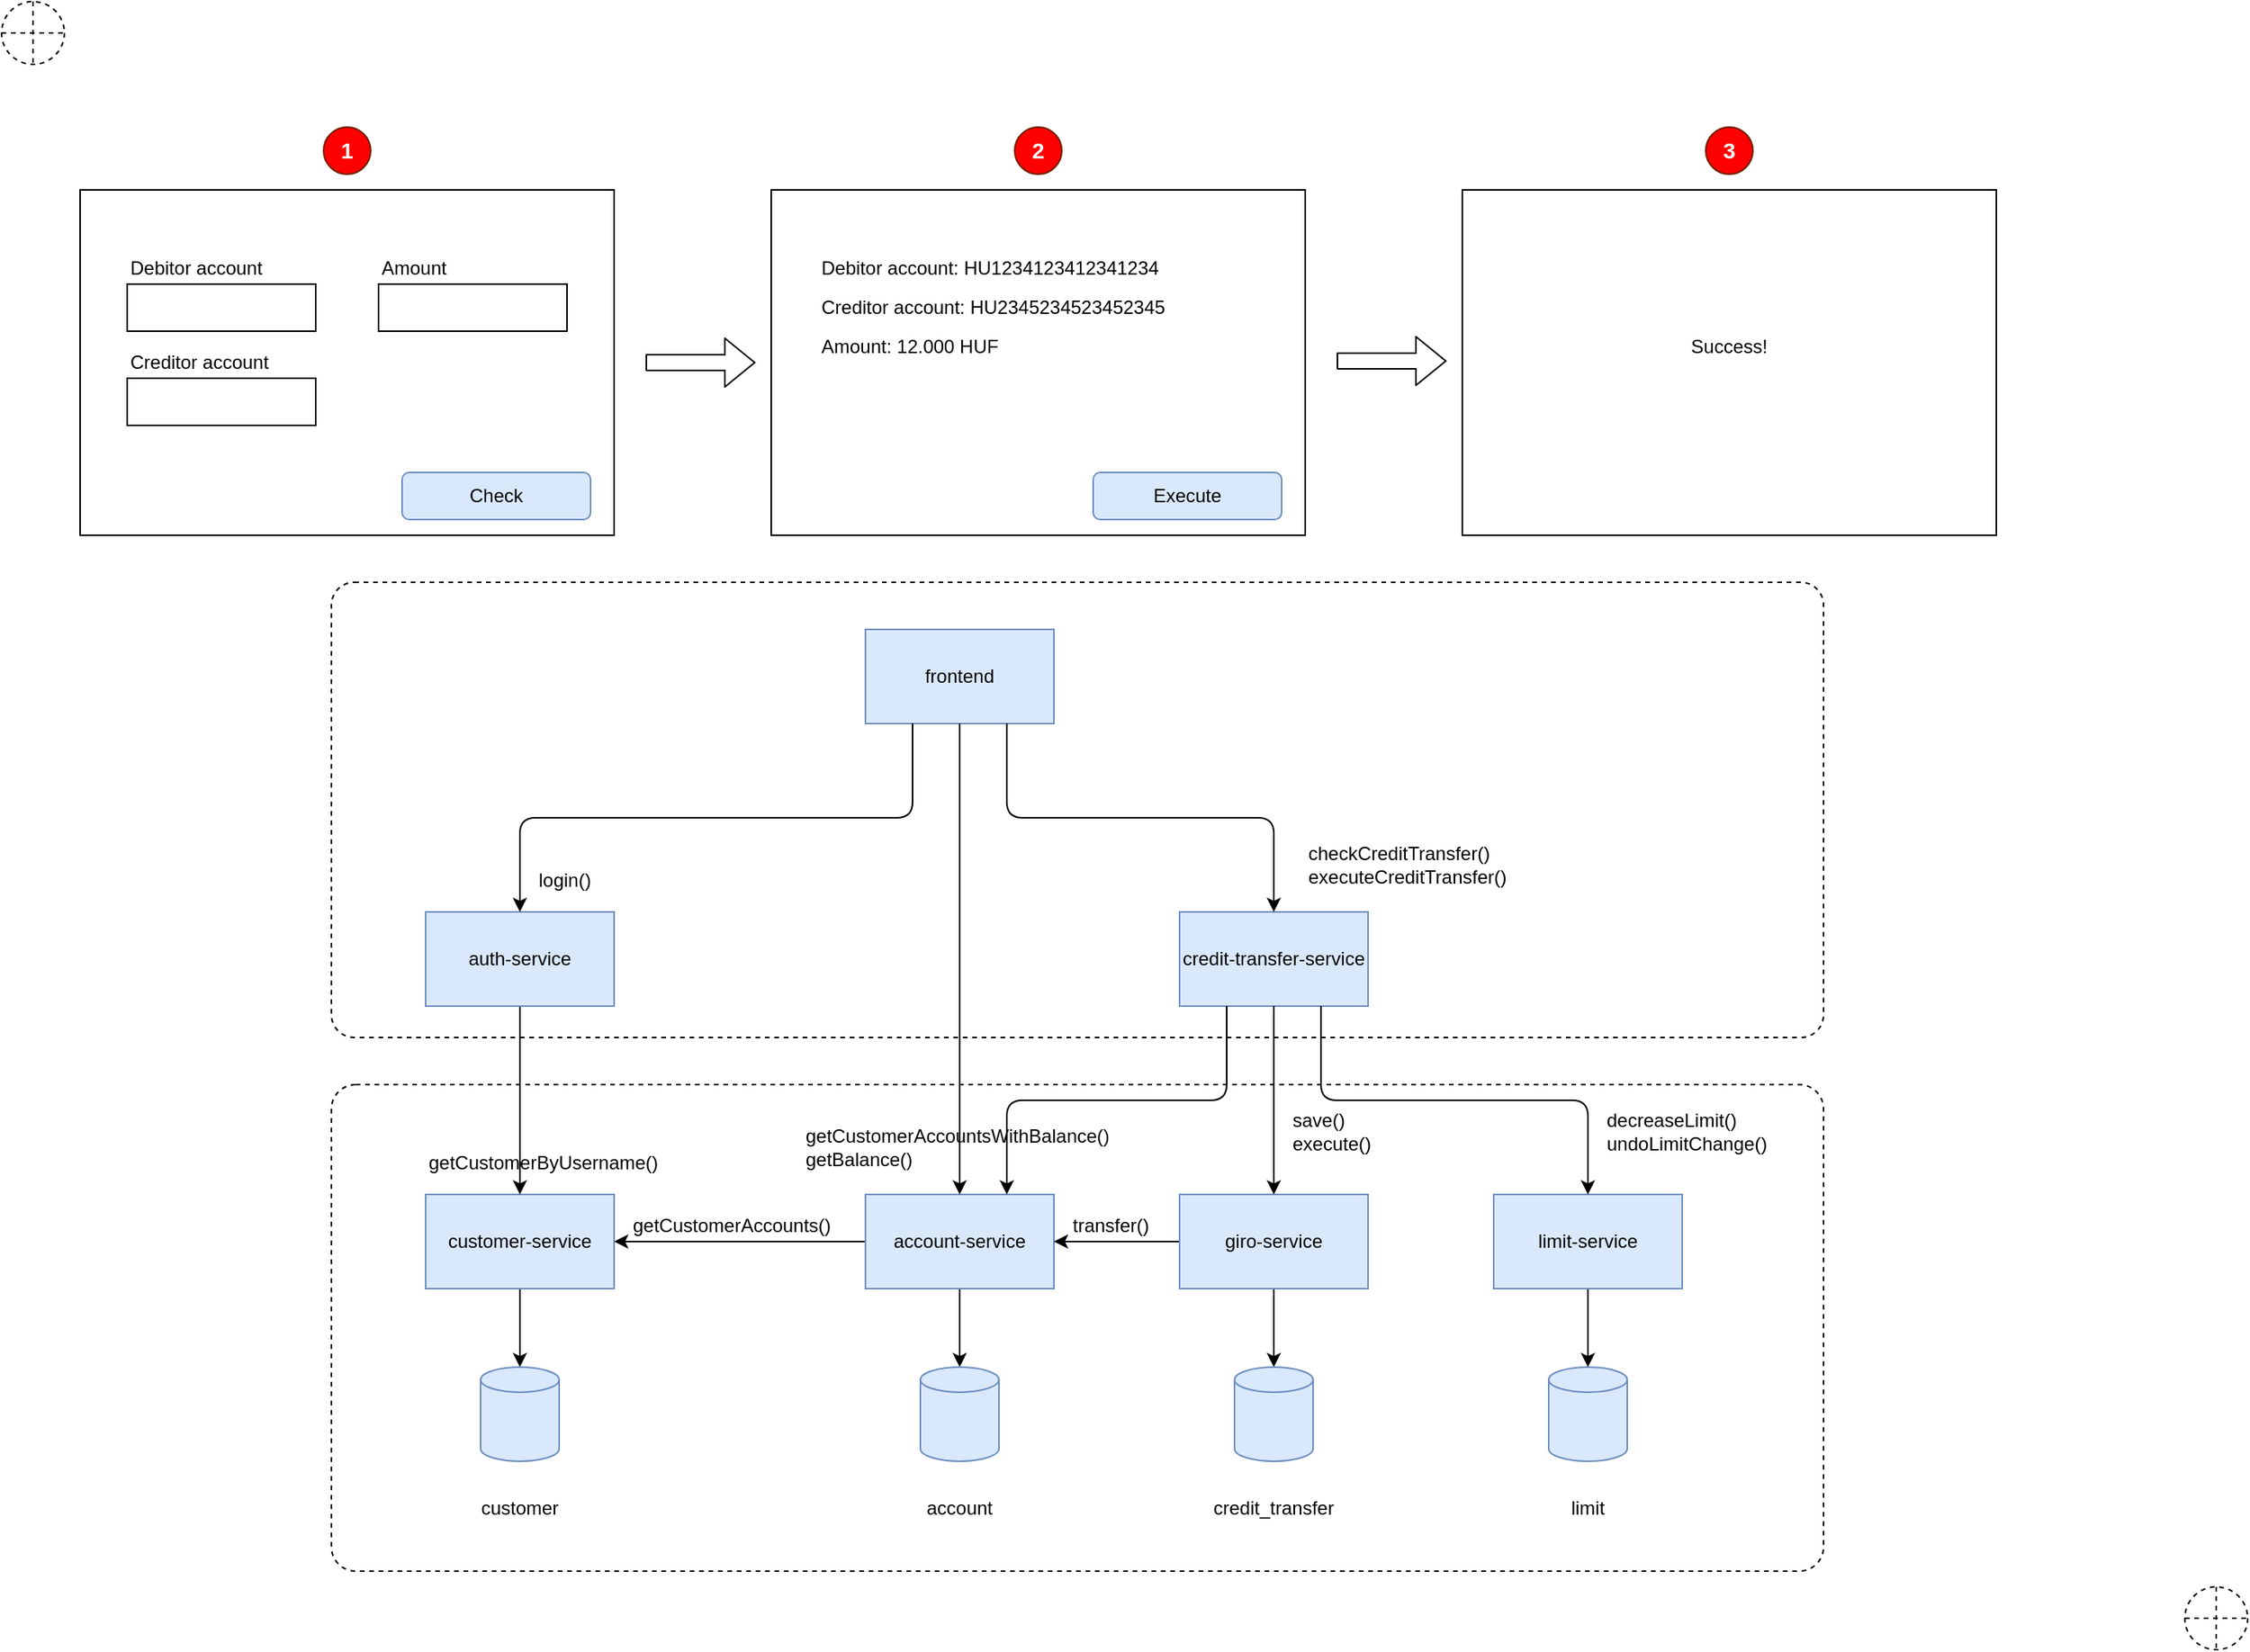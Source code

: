 <mxfile version="14.5.1" type="device"><diagram id="xdd10T6RpdFoeiyPvsSJ" name="Page-1"><mxGraphModel dx="2462" dy="1982" grid="1" gridSize="10" guides="1" tooltips="1" connect="1" arrows="1" fold="1" page="0" pageScale="1" pageWidth="850" pageHeight="1100" math="0" shadow="0"><root><mxCell id="0"/><mxCell id="1" parent="0"/><mxCell id="s3pFRXQZpqrqa6L_NR_B-72" value="" style="rounded=1;whiteSpace=wrap;html=1;fontSize=14;align=center;fillColor=none;arcSize=5;dashed=1;" parent="1" vertex="1"><mxGeometry x="-150" y="250" width="950" height="310" as="geometry"/></mxCell><mxCell id="s3pFRXQZpqrqa6L_NR_B-73" value="" style="rounded=1;whiteSpace=wrap;html=1;fontSize=14;align=center;fillColor=none;arcSize=5;dashed=1;" parent="1" vertex="1"><mxGeometry x="-150" y="-70" width="950" height="290" as="geometry"/></mxCell><mxCell id="s3pFRXQZpqrqa6L_NR_B-4" value="" style="edgeStyle=orthogonalEdgeStyle;rounded=0;orthogonalLoop=1;jettySize=auto;html=1;" parent="1" source="s3pFRXQZpqrqa6L_NR_B-1" target="s3pFRXQZpqrqa6L_NR_B-3" edge="1"><mxGeometry relative="1" as="geometry"/></mxCell><mxCell id="s3pFRXQZpqrqa6L_NR_B-13" value="" style="edgeStyle=orthogonalEdgeStyle;rounded=0;orthogonalLoop=1;jettySize=auto;html=1;" parent="1" source="s3pFRXQZpqrqa6L_NR_B-1" target="s3pFRXQZpqrqa6L_NR_B-7" edge="1"><mxGeometry relative="1" as="geometry"/></mxCell><mxCell id="s3pFRXQZpqrqa6L_NR_B-1" value="account-service" style="rounded=0;whiteSpace=wrap;html=1;fillColor=#dae8fc;strokeColor=#6c8ebf;" parent="1" vertex="1"><mxGeometry x="190" y="320" width="120" height="60" as="geometry"/></mxCell><mxCell id="s3pFRXQZpqrqa6L_NR_B-6" value="" style="edgeStyle=orthogonalEdgeStyle;rounded=0;orthogonalLoop=1;jettySize=auto;html=1;" parent="1" source="s3pFRXQZpqrqa6L_NR_B-2" target="s3pFRXQZpqrqa6L_NR_B-5" edge="1"><mxGeometry relative="1" as="geometry"/></mxCell><mxCell id="uiz0Tm12dUgs9NRHRiYQ-3" value="" style="edgeStyle=none;rounded=1;orthogonalLoop=1;jettySize=auto;html=1;" edge="1" parent="1" source="s3pFRXQZpqrqa6L_NR_B-2" target="s3pFRXQZpqrqa6L_NR_B-1"><mxGeometry relative="1" as="geometry"/></mxCell><mxCell id="s3pFRXQZpqrqa6L_NR_B-2" value="giro-service" style="rounded=0;whiteSpace=wrap;html=1;fillColor=#dae8fc;strokeColor=#6c8ebf;" parent="1" vertex="1"><mxGeometry x="390" y="320" width="120" height="60" as="geometry"/></mxCell><mxCell id="s3pFRXQZpqrqa6L_NR_B-3" value="" style="shape=cylinder3;whiteSpace=wrap;html=1;boundedLbl=1;backgroundOutline=1;size=8;fillColor=#dae8fc;strokeColor=#6c8ebf;" parent="1" vertex="1"><mxGeometry x="225" y="430" width="50" height="60" as="geometry"/></mxCell><mxCell id="s3pFRXQZpqrqa6L_NR_B-5" value="" style="shape=cylinder3;whiteSpace=wrap;html=1;boundedLbl=1;backgroundOutline=1;size=8;fillColor=#dae8fc;strokeColor=#6c8ebf;" parent="1" vertex="1"><mxGeometry x="425" y="430" width="50" height="60" as="geometry"/></mxCell><mxCell id="s3pFRXQZpqrqa6L_NR_B-9" value="" style="edgeStyle=orthogonalEdgeStyle;rounded=0;orthogonalLoop=1;jettySize=auto;html=1;exitX=0.5;exitY=1;exitDx=0;exitDy=0;" parent="1" source="s3pFRXQZpqrqa6L_NR_B-7" edge="1"><mxGeometry relative="1" as="geometry"><mxPoint x="-30" y="430" as="targetPoint"/></mxGeometry></mxCell><mxCell id="s3pFRXQZpqrqa6L_NR_B-7" value="customer-service" style="rounded=0;whiteSpace=wrap;html=1;fillColor=#dae8fc;strokeColor=#6c8ebf;" parent="1" vertex="1"><mxGeometry x="-90" y="320" width="120" height="60" as="geometry"/></mxCell><mxCell id="s3pFRXQZpqrqa6L_NR_B-10" value="credit-transfer-service" style="rounded=0;whiteSpace=wrap;html=1;fillColor=#dae8fc;strokeColor=#6c8ebf;" parent="1" vertex="1"><mxGeometry x="390" y="140" width="120" height="60" as="geometry"/></mxCell><mxCell id="s3pFRXQZpqrqa6L_NR_B-11" value="frontend" style="rounded=0;whiteSpace=wrap;html=1;fillColor=#dae8fc;strokeColor=#6c8ebf;" parent="1" vertex="1"><mxGeometry x="190" y="-40" width="120" height="60" as="geometry"/></mxCell><mxCell id="s3pFRXQZpqrqa6L_NR_B-12" value="" style="endArrow=classic;html=1;exitX=0.5;exitY=1;exitDx=0;exitDy=0;" parent="1" source="s3pFRXQZpqrqa6L_NR_B-11" target="s3pFRXQZpqrqa6L_NR_B-1" edge="1"><mxGeometry width="50" height="50" relative="1" as="geometry"><mxPoint x="120" y="140" as="sourcePoint"/><mxPoint x="170" y="90" as="targetPoint"/></mxGeometry></mxCell><mxCell id="s3pFRXQZpqrqa6L_NR_B-14" value="getCustomerAccountsWithBalance()&lt;br&gt;getBalance()" style="text;html=1;strokeColor=none;fillColor=none;align=left;verticalAlign=middle;whiteSpace=wrap;rounded=0;" parent="1" vertex="1"><mxGeometry x="150" y="270" width="220" height="40" as="geometry"/></mxCell><mxCell id="s3pFRXQZpqrqa6L_NR_B-15" value="account" style="text;html=1;strokeColor=none;fillColor=none;align=center;verticalAlign=middle;whiteSpace=wrap;rounded=0;" parent="1" vertex="1"><mxGeometry x="210" y="510" width="80" height="20" as="geometry"/></mxCell><mxCell id="s3pFRXQZpqrqa6L_NR_B-17" value="credit_transfer" style="text;html=1;strokeColor=none;fillColor=none;align=center;verticalAlign=middle;whiteSpace=wrap;rounded=0;" parent="1" vertex="1"><mxGeometry x="410" y="510" width="80" height="20" as="geometry"/></mxCell><mxCell id="s3pFRXQZpqrqa6L_NR_B-18" value="getCustomerAccounts()" style="text;html=1;strokeColor=none;fillColor=none;align=left;verticalAlign=middle;whiteSpace=wrap;rounded=0;" parent="1" vertex="1"><mxGeometry x="40" y="330" width="140" height="20" as="geometry"/></mxCell><mxCell id="s3pFRXQZpqrqa6L_NR_B-19" value="" style="endArrow=classic;html=1;exitX=0.75;exitY=1;exitDx=0;exitDy=0;entryX=0.5;entryY=0;entryDx=0;entryDy=0;edgeStyle=orthogonalEdgeStyle;" parent="1" source="s3pFRXQZpqrqa6L_NR_B-11" target="s3pFRXQZpqrqa6L_NR_B-10" edge="1"><mxGeometry width="50" height="50" relative="1" as="geometry"><mxPoint x="490" y="40" as="sourcePoint"/><mxPoint x="540" y="-10" as="targetPoint"/></mxGeometry></mxCell><mxCell id="s3pFRXQZpqrqa6L_NR_B-20" value="checkCreditTransfer()&lt;br&gt;executeCreditTransfer()" style="text;html=1;strokeColor=none;fillColor=none;align=left;verticalAlign=middle;whiteSpace=wrap;rounded=0;" parent="1" vertex="1"><mxGeometry x="470" y="90" width="160" height="40" as="geometry"/></mxCell><mxCell id="s3pFRXQZpqrqa6L_NR_B-22" value="" style="shape=cylinder3;whiteSpace=wrap;html=1;boundedLbl=1;backgroundOutline=1;size=8;fillColor=#dae8fc;strokeColor=#6c8ebf;" parent="1" vertex="1"><mxGeometry x="625" y="430" width="50" height="60" as="geometry"/></mxCell><mxCell id="s3pFRXQZpqrqa6L_NR_B-23" value="limit" style="text;html=1;strokeColor=none;fillColor=none;align=center;verticalAlign=middle;whiteSpace=wrap;rounded=0;" parent="1" vertex="1"><mxGeometry x="610" y="510" width="80" height="20" as="geometry"/></mxCell><mxCell id="s3pFRXQZpqrqa6L_NR_B-26" value="" style="edgeStyle=orthogonalEdgeStyle;rounded=0;orthogonalLoop=1;jettySize=auto;html=1;" parent="1" source="s3pFRXQZpqrqa6L_NR_B-25" target="s3pFRXQZpqrqa6L_NR_B-22" edge="1"><mxGeometry relative="1" as="geometry"/></mxCell><mxCell id="s3pFRXQZpqrqa6L_NR_B-25" value="limit-service" style="rounded=0;whiteSpace=wrap;html=1;fillColor=#dae8fc;strokeColor=#6c8ebf;" parent="1" vertex="1"><mxGeometry x="590" y="320" width="120" height="60" as="geometry"/></mxCell><mxCell id="s3pFRXQZpqrqa6L_NR_B-27" value="" style="endArrow=classic;html=1;exitX=0.5;exitY=1;exitDx=0;exitDy=0;" parent="1" source="s3pFRXQZpqrqa6L_NR_B-10" target="s3pFRXQZpqrqa6L_NR_B-2" edge="1"><mxGeometry width="50" height="50" relative="1" as="geometry"><mxPoint x="660" y="220" as="sourcePoint"/><mxPoint x="710" y="170" as="targetPoint"/></mxGeometry></mxCell><mxCell id="s3pFRXQZpqrqa6L_NR_B-29" value="" style="endArrow=classic;html=1;exitX=0.25;exitY=1;exitDx=0;exitDy=0;entryX=0.75;entryY=0;entryDx=0;entryDy=0;edgeStyle=orthogonalEdgeStyle;" parent="1" source="s3pFRXQZpqrqa6L_NR_B-10" target="s3pFRXQZpqrqa6L_NR_B-1" edge="1"><mxGeometry width="50" height="50" relative="1" as="geometry"><mxPoint x="650" y="130" as="sourcePoint"/><mxPoint x="700" y="80" as="targetPoint"/></mxGeometry></mxCell><mxCell id="s3pFRXQZpqrqa6L_NR_B-30" value="save()&lt;br&gt;execute()" style="text;html=1;strokeColor=none;fillColor=none;align=left;verticalAlign=middle;whiteSpace=wrap;rounded=0;" parent="1" vertex="1"><mxGeometry x="460" y="260" width="70" height="40" as="geometry"/></mxCell><mxCell id="s3pFRXQZpqrqa6L_NR_B-33" value="" style="endArrow=classic;html=1;exitX=0.75;exitY=1;exitDx=0;exitDy=0;entryX=0.5;entryY=0;entryDx=0;entryDy=0;edgeStyle=orthogonalEdgeStyle;" parent="1" source="s3pFRXQZpqrqa6L_NR_B-10" target="s3pFRXQZpqrqa6L_NR_B-25" edge="1"><mxGeometry width="50" height="50" relative="1" as="geometry"><mxPoint x="660" y="250" as="sourcePoint"/><mxPoint x="710" y="200" as="targetPoint"/></mxGeometry></mxCell><mxCell id="s3pFRXQZpqrqa6L_NR_B-34" value="decreaseLimit()&lt;br&gt;undoLimitChange()" style="text;html=1;strokeColor=none;fillColor=none;align=left;verticalAlign=middle;whiteSpace=wrap;rounded=0;" parent="1" vertex="1"><mxGeometry x="660" y="260" width="120" height="40" as="geometry"/></mxCell><mxCell id="s3pFRXQZpqrqa6L_NR_B-37" value="" style="rounded=0;whiteSpace=wrap;html=1;align=left;" parent="1" vertex="1"><mxGeometry x="-310" y="-320" width="340" height="220" as="geometry"/></mxCell><mxCell id="s3pFRXQZpqrqa6L_NR_B-38" value="" style="rounded=0;whiteSpace=wrap;html=1;align=left;" parent="1" vertex="1"><mxGeometry x="-280" y="-260" width="120" height="30" as="geometry"/></mxCell><mxCell id="s3pFRXQZpqrqa6L_NR_B-39" value="Debitor account" style="text;html=1;strokeColor=none;fillColor=none;align=left;verticalAlign=middle;whiteSpace=wrap;rounded=0;" parent="1" vertex="1"><mxGeometry x="-280" y="-280" width="110" height="20" as="geometry"/></mxCell><mxCell id="s3pFRXQZpqrqa6L_NR_B-40" value="" style="rounded=0;whiteSpace=wrap;html=1;align=left;" parent="1" vertex="1"><mxGeometry x="-280" y="-200" width="120" height="30" as="geometry"/></mxCell><mxCell id="s3pFRXQZpqrqa6L_NR_B-41" value="Creditor account" style="text;html=1;strokeColor=none;fillColor=none;align=left;verticalAlign=middle;whiteSpace=wrap;rounded=0;" parent="1" vertex="1"><mxGeometry x="-280" y="-220" width="110" height="20" as="geometry"/></mxCell><mxCell id="s3pFRXQZpqrqa6L_NR_B-42" value="" style="rounded=0;whiteSpace=wrap;html=1;align=left;" parent="1" vertex="1"><mxGeometry x="-120" y="-260" width="120" height="30" as="geometry"/></mxCell><mxCell id="s3pFRXQZpqrqa6L_NR_B-43" value="Amount" style="text;html=1;strokeColor=none;fillColor=none;align=left;verticalAlign=middle;whiteSpace=wrap;rounded=0;" parent="1" vertex="1"><mxGeometry x="-120" y="-280" width="110" height="20" as="geometry"/></mxCell><mxCell id="s3pFRXQZpqrqa6L_NR_B-44" value="Check" style="rounded=1;whiteSpace=wrap;html=1;align=center;fillColor=#dae8fc;strokeColor=#6c8ebf;" parent="1" vertex="1"><mxGeometry x="-105" y="-140" width="120" height="30" as="geometry"/></mxCell><mxCell id="s3pFRXQZpqrqa6L_NR_B-45" value="" style="rounded=0;whiteSpace=wrap;html=1;align=left;" parent="1" vertex="1"><mxGeometry x="130" y="-320" width="340" height="220" as="geometry"/></mxCell><mxCell id="s3pFRXQZpqrqa6L_NR_B-47" value="Debitor account: HU1234123412341234" style="text;html=1;strokeColor=none;fillColor=none;align=left;verticalAlign=middle;whiteSpace=wrap;rounded=0;" parent="1" vertex="1"><mxGeometry x="160" y="-280" width="250" height="20" as="geometry"/></mxCell><mxCell id="s3pFRXQZpqrqa6L_NR_B-49" value="Creditor account: HU2345234523452345" style="text;html=1;strokeColor=none;fillColor=none;align=left;verticalAlign=middle;whiteSpace=wrap;rounded=0;" parent="1" vertex="1"><mxGeometry x="160" y="-255" width="260" height="20" as="geometry"/></mxCell><mxCell id="s3pFRXQZpqrqa6L_NR_B-51" value="Amount: 12.000 HUF" style="text;html=1;strokeColor=none;fillColor=none;align=left;verticalAlign=middle;whiteSpace=wrap;rounded=0;" parent="1" vertex="1"><mxGeometry x="160" y="-230" width="140" height="20" as="geometry"/></mxCell><mxCell id="s3pFRXQZpqrqa6L_NR_B-52" value="Execute" style="rounded=1;whiteSpace=wrap;html=1;align=center;fillColor=#dae8fc;strokeColor=#6c8ebf;" parent="1" vertex="1"><mxGeometry x="335" y="-140" width="120" height="30" as="geometry"/></mxCell><mxCell id="s3pFRXQZpqrqa6L_NR_B-53" value="1" style="ellipse;whiteSpace=wrap;html=1;aspect=fixed;align=center;strokeColor=#6D1F00;fontColor=#ffffff;fillColor=#FF0000;fontStyle=1;fontSize=14;" parent="1" vertex="1"><mxGeometry x="-155" y="-360" width="30" height="30" as="geometry"/></mxCell><mxCell id="s3pFRXQZpqrqa6L_NR_B-54" value="2" style="ellipse;whiteSpace=wrap;html=1;aspect=fixed;align=center;strokeColor=#6D1F00;fontColor=#ffffff;fillColor=#FF0000;fontStyle=1;fontSize=14;" parent="1" vertex="1"><mxGeometry x="285" y="-360" width="30" height="30" as="geometry"/></mxCell><mxCell id="s3pFRXQZpqrqa6L_NR_B-55" value="" style="rounded=0;whiteSpace=wrap;html=1;align=left;" parent="1" vertex="1"><mxGeometry x="570" y="-320" width="340" height="220" as="geometry"/></mxCell><mxCell id="s3pFRXQZpqrqa6L_NR_B-56" value="Success!" style="text;html=1;strokeColor=none;fillColor=none;align=center;verticalAlign=middle;whiteSpace=wrap;rounded=0;" parent="1" vertex="1"><mxGeometry x="615" y="-230" width="250" height="20" as="geometry"/></mxCell><mxCell id="s3pFRXQZpqrqa6L_NR_B-60" value="3" style="ellipse;whiteSpace=wrap;html=1;aspect=fixed;align=center;strokeColor=#6D1F00;fontColor=#ffffff;fillColor=#FF0000;fontStyle=1;fontSize=14;" parent="1" vertex="1"><mxGeometry x="725" y="-360" width="30" height="30" as="geometry"/></mxCell><mxCell id="s3pFRXQZpqrqa6L_NR_B-61" value="" style="shape=flexArrow;endArrow=classic;html=1;fontSize=14;" parent="1" edge="1"><mxGeometry width="50" height="50" relative="1" as="geometry"><mxPoint x="50" y="-210" as="sourcePoint"/><mxPoint x="120" y="-210" as="targetPoint"/></mxGeometry></mxCell><mxCell id="s3pFRXQZpqrqa6L_NR_B-62" value="" style="shape=flexArrow;endArrow=classic;html=1;fontSize=14;" parent="1" edge="1"><mxGeometry width="50" height="50" relative="1" as="geometry"><mxPoint x="490" y="-211" as="sourcePoint"/><mxPoint x="560" y="-211" as="targetPoint"/></mxGeometry></mxCell><mxCell id="s3pFRXQZpqrqa6L_NR_B-71" value="" style="rounded=1;orthogonalLoop=1;jettySize=auto;html=1;fontSize=14;" parent="1" source="s3pFRXQZpqrqa6L_NR_B-64" target="s3pFRXQZpqrqa6L_NR_B-7" edge="1"><mxGeometry relative="1" as="geometry"><mxPoint x="-167.5" y="430" as="targetPoint"/></mxGeometry></mxCell><mxCell id="s3pFRXQZpqrqa6L_NR_B-64" value="auth-service" style="rounded=0;whiteSpace=wrap;html=1;fillColor=#dae8fc;strokeColor=#6c8ebf;" parent="1" vertex="1"><mxGeometry x="-90" y="140" width="120" height="60" as="geometry"/></mxCell><mxCell id="s3pFRXQZpqrqa6L_NR_B-65" value="" style="endArrow=classic;html=1;fontSize=14;exitX=0.25;exitY=1;exitDx=0;exitDy=0;entryX=0.5;entryY=0;entryDx=0;entryDy=0;edgeStyle=orthogonalEdgeStyle;" parent="1" source="s3pFRXQZpqrqa6L_NR_B-11" target="s3pFRXQZpqrqa6L_NR_B-64" edge="1"><mxGeometry width="50" height="50" relative="1" as="geometry"><mxPoint x="-60" y="60" as="sourcePoint"/><mxPoint x="-10" y="10" as="targetPoint"/></mxGeometry></mxCell><mxCell id="s3pFRXQZpqrqa6L_NR_B-66" value="login()" style="text;html=1;strokeColor=none;fillColor=none;align=left;verticalAlign=middle;whiteSpace=wrap;rounded=0;" parent="1" vertex="1"><mxGeometry x="-20" y="100" width="65" height="40" as="geometry"/></mxCell><mxCell id="s3pFRXQZpqrqa6L_NR_B-70" value="customer" style="text;html=1;strokeColor=none;fillColor=none;align=center;verticalAlign=middle;whiteSpace=wrap;rounded=0;" parent="1" vertex="1"><mxGeometry x="-70" y="510" width="80" height="20" as="geometry"/></mxCell><mxCell id="s3pFRXQZpqrqa6L_NR_B-75" value="" style="shape=orEllipse;perimeter=ellipsePerimeter;whiteSpace=wrap;html=1;backgroundOutline=1;dashed=1;fillColor=none;fontSize=14;align=center;" parent="1" vertex="1"><mxGeometry x="-360" y="-440" width="40" height="40" as="geometry"/></mxCell><mxCell id="s3pFRXQZpqrqa6L_NR_B-76" value="" style="shape=orEllipse;perimeter=ellipsePerimeter;whiteSpace=wrap;html=1;backgroundOutline=1;dashed=1;fillColor=none;fontSize=14;align=center;" parent="1" vertex="1"><mxGeometry x="1030" y="570" width="40" height="40" as="geometry"/></mxCell><mxCell id="uiz0Tm12dUgs9NRHRiYQ-1" value="" style="shape=cylinder3;whiteSpace=wrap;html=1;boundedLbl=1;backgroundOutline=1;size=8;fillColor=#dae8fc;strokeColor=#6c8ebf;" vertex="1" parent="1"><mxGeometry x="-55" y="430" width="50" height="60" as="geometry"/></mxCell><mxCell id="uiz0Tm12dUgs9NRHRiYQ-2" value="getCustomerByUsername()" style="text;html=1;strokeColor=none;fillColor=none;align=left;verticalAlign=middle;whiteSpace=wrap;rounded=0;" vertex="1" parent="1"><mxGeometry x="-90" y="290" width="160" height="20" as="geometry"/></mxCell><mxCell id="uiz0Tm12dUgs9NRHRiYQ-4" value="transfer()" style="text;html=1;strokeColor=none;fillColor=none;align=left;verticalAlign=middle;whiteSpace=wrap;rounded=0;" vertex="1" parent="1"><mxGeometry x="320" y="330" width="60" height="20" as="geometry"/></mxCell></root></mxGraphModel></diagram></mxfile>